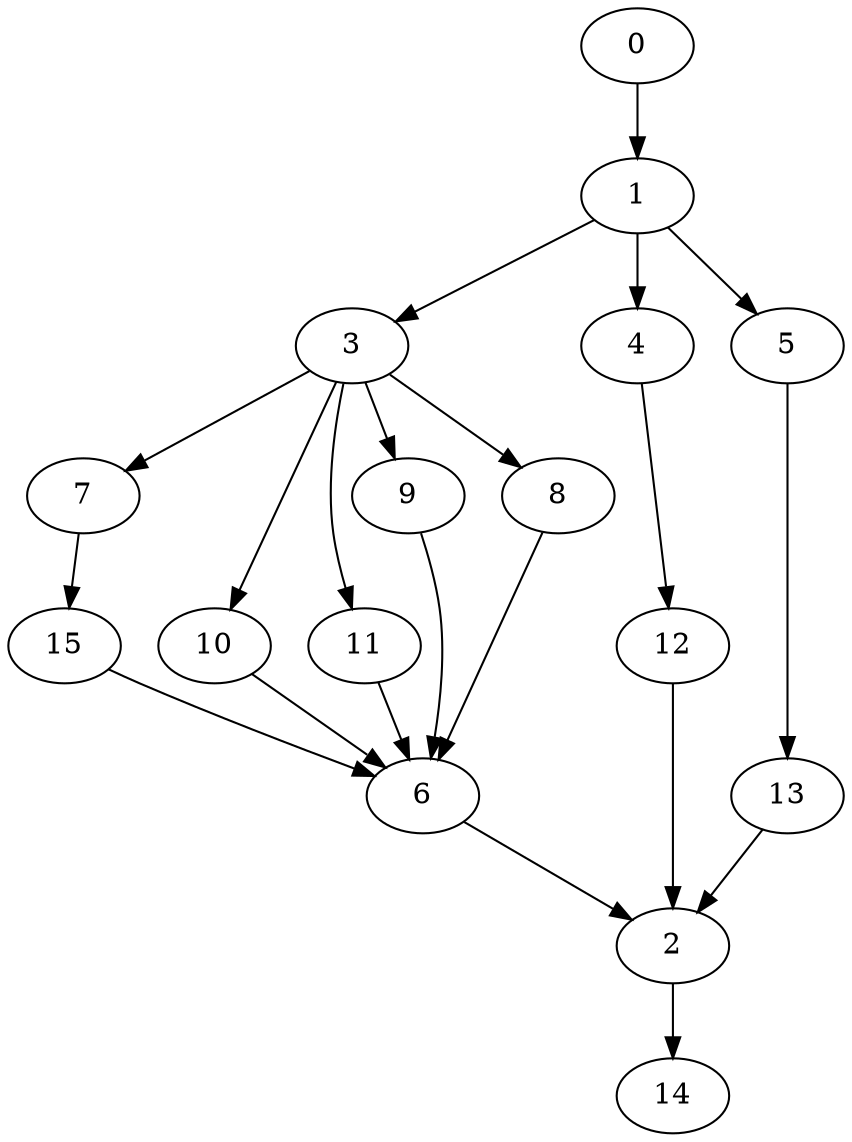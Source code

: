 digraph "SeriesParallel-MaxBf-5_Nodes_16_CCR_10.00_WeightType_Random#8" {
	graph ["Duplicate states"=0,
		GraphType=S_P,
		"Max states in OPEN"=0,
		Modes="120000ms; topo-ordered tasks, ; Pruning: task equivalence, fixed order ready list, ; F-value: ; Optimisation: best schedule length (\
SL) optimisation on equal, ",
		NumberOfTasks=16,
		"Pruned using list schedule length"=720,
		"States removed from OPEN"=0,
		TargetSystem="Homogeneous-4",
		"Time to schedule (ms)"=148,
		"Total idle time"=75,
		"Total schedule length"=104,
		"Total sequential time"=104,
		"Total states created"=1277
	];
	0	["Finish time"=6,
		Processor=0,
		"Start time"=0,
		Weight=6];
	1	["Finish time"=13,
		Processor=0,
		"Start time"=6,
		Weight=7];
	0 -> 1	[Weight=67];
	3	["Finish time"=22,
		Processor=0,
		"Start time"=13,
		Weight=9];
	1 -> 3	[Weight=52];
	4	["Finish time"=35,
		Processor=0,
		"Start time"=28,
		Weight=7];
	1 -> 4	[Weight=60];
	5	["Finish time"=46,
		Processor=0,
		"Start time"=41,
		Weight=5];
	1 -> 5	[Weight=75];
	7	["Finish time"=28,
		Processor=0,
		"Start time"=22,
		Weight=6];
	3 -> 7	[Weight=15];
	10	["Finish time"=53,
		Processor=0,
		"Start time"=46,
		Weight=7];
	3 -> 10	[Weight=52];
	11	["Finish time"=59,
		Processor=0,
		"Start time"=53,
		Weight=6];
	3 -> 11	[Weight=30];
	9	["Finish time"=69,
		Processor=0,
		"Start time"=59,
		Weight=10];
	3 -> 9	[Weight=45];
	8	["Finish time"=71,
		Processor=0,
		"Start time"=69,
		Weight=2];
	3 -> 8	[Weight=60];
	15	["Finish time"=41,
		Processor=0,
		"Start time"=35,
		Weight=6];
	7 -> 15	[Weight=45];
	12	["Finish time"=83,
		Processor=0,
		"Start time"=81,
		Weight=2];
	4 -> 12	[Weight=75];
	6	["Finish time"=81,
		Processor=0,
		"Start time"=71,
		Weight=10];
	15 -> 6	[Weight=67];
	13	["Finish time"=89,
		Processor=0,
		"Start time"=83,
		Weight=6];
	5 -> 13	[Weight=67];
	10 -> 6	[Weight=37];
	11 -> 6	[Weight=30];
	9 -> 6	[Weight=15];
	8 -> 6	[Weight=15];
	2	["Finish time"=97,
		Processor=0,
		"Start time"=89,
		Weight=8];
	6 -> 2	[Weight=67];
	12 -> 2	[Weight=75];
	13 -> 2	[Weight=52];
	14	["Finish time"=104,
		Processor=0,
		"Start time"=97,
		Weight=7];
	2 -> 14	[Weight=37];
}
